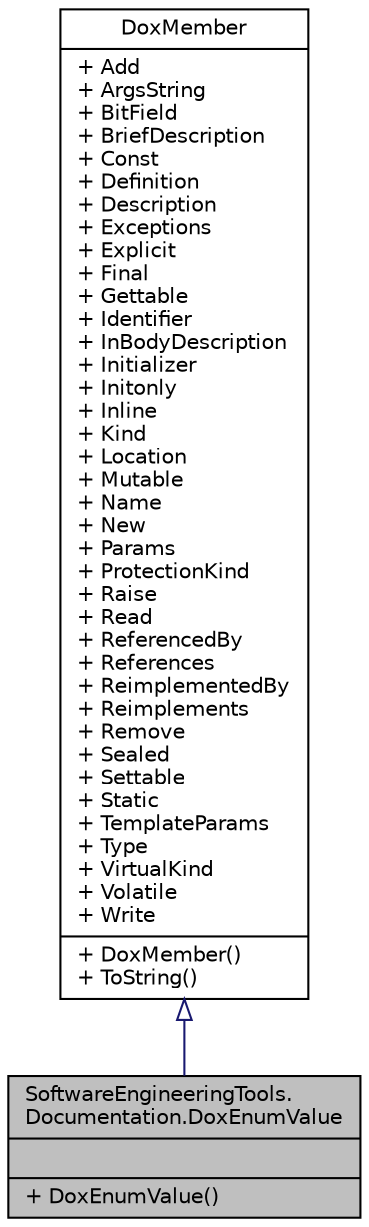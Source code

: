 digraph "SoftwareEngineeringTools.Documentation.DoxEnumValue"
{
  edge [fontname="Helvetica",fontsize="10",labelfontname="Helvetica",labelfontsize="10"];
  node [fontname="Helvetica",fontsize="10",shape=record];
  Node1 [label="{SoftwareEngineeringTools.\lDocumentation.DoxEnumValue\n||+ DoxEnumValue()\l}",height=0.2,width=0.4,color="black", fillcolor="grey75", style="filled" fontcolor="black"];
  Node2 -> Node1 [dir="back",color="midnightblue",fontsize="10",style="solid",arrowtail="onormal",fontname="Helvetica"];
  Node2 [label="{DoxMember\n|+ Add\l+ ArgsString\l+ BitField\l+ BriefDescription\l+ Const\l+ Definition\l+ Description\l+ Exceptions\l+ Explicit\l+ Final\l+ Gettable\l+ Identifier\l+ InBodyDescription\l+ Initializer\l+ Initonly\l+ Inline\l+ Kind\l+ Location\l+ Mutable\l+ Name\l+ New\l+ Params\l+ ProtectionKind\l+ Raise\l+ Read\l+ ReferencedBy\l+ References\l+ ReimplementedBy\l+ Reimplements\l+ Remove\l+ Sealed\l+ Settable\l+ Static\l+ TemplateParams\l+ Type\l+ VirtualKind\l+ Volatile\l+ Write\l|+ DoxMember()\l+ ToString()\l}",height=0.2,width=0.4,color="black", fillcolor="white", style="filled",URL="$class_software_engineering_tools_1_1_documentation_1_1_dox_member.html"];
}

